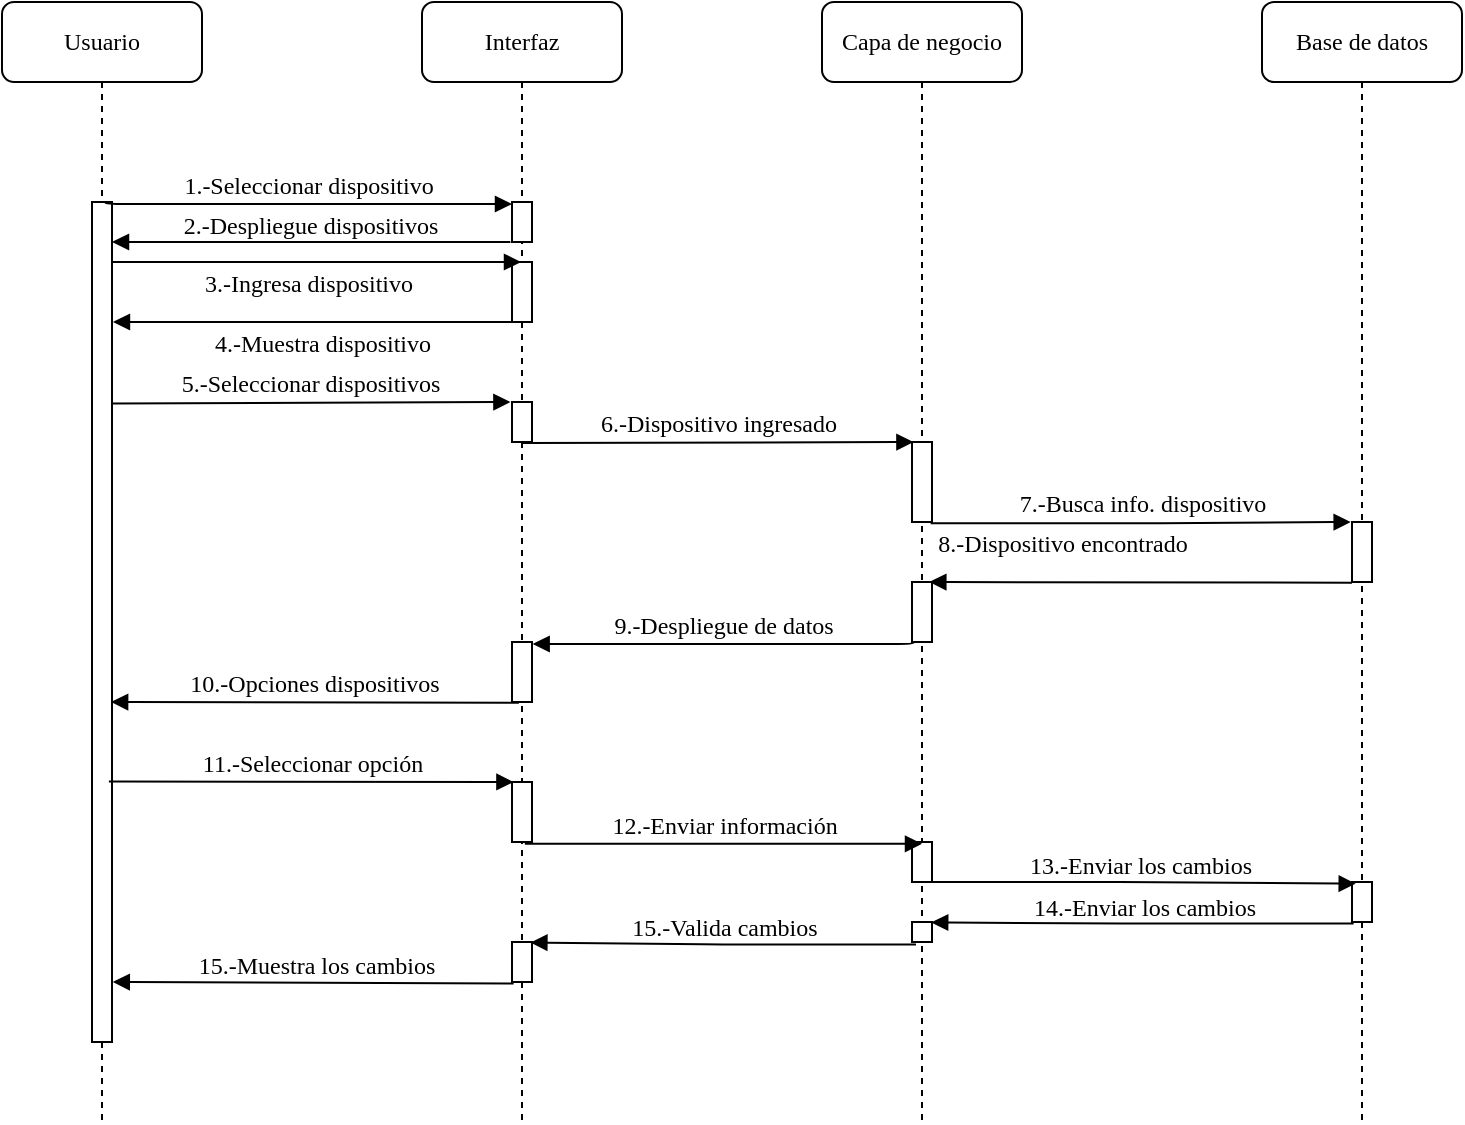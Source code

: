 <mxfile version="24.7.14">
  <diagram name="Página-1" id="OtzxL2xkk7ZxR9Ry71PF">
    <mxGraphModel grid="1" page="1" gridSize="10" guides="1" tooltips="1" connect="1" arrows="1" fold="1" pageScale="1" pageWidth="827" pageHeight="1169" math="0" shadow="0">
      <root>
        <mxCell id="0" />
        <mxCell id="1" parent="0" />
        <mxCell id="aKFApVmPosKBvD-4SY8B-1" value="Interfaz" style="shape=umlLifeline;perimeter=lifelinePerimeter;whiteSpace=wrap;html=1;container=1;collapsible=0;recursiveResize=0;outlineConnect=0;rounded=1;shadow=0;comic=0;labelBackgroundColor=none;strokeWidth=1;fontFamily=Verdana;fontSize=12;align=center;" vertex="1" parent="1">
          <mxGeometry x="400" y="40" width="100" height="560" as="geometry" />
        </mxCell>
        <mxCell id="aKFApVmPosKBvD-4SY8B-2" value="" style="html=1;points=[];perimeter=orthogonalPerimeter;rounded=0;shadow=0;comic=0;labelBackgroundColor=none;strokeWidth=1;fontFamily=Verdana;fontSize=12;align=center;" vertex="1" parent="aKFApVmPosKBvD-4SY8B-1">
          <mxGeometry x="45" y="100" width="10" height="20" as="geometry" />
        </mxCell>
        <mxCell id="aKFApVmPosKBvD-4SY8B-3" value="" style="html=1;points=[];perimeter=orthogonalPerimeter;rounded=0;shadow=0;comic=0;labelBackgroundColor=none;strokeWidth=1;fontFamily=Verdana;fontSize=12;align=center;" vertex="1" parent="aKFApVmPosKBvD-4SY8B-1">
          <mxGeometry x="45" y="130" width="10" height="30" as="geometry" />
        </mxCell>
        <mxCell id="aKFApVmPosKBvD-4SY8B-4" value="" style="html=1;points=[];perimeter=orthogonalPerimeter;rounded=0;shadow=0;comic=0;labelBackgroundColor=none;strokeWidth=1;fontFamily=Verdana;fontSize=12;align=center;" vertex="1" parent="aKFApVmPosKBvD-4SY8B-1">
          <mxGeometry x="45" y="320" width="10" height="30" as="geometry" />
        </mxCell>
        <mxCell id="aKFApVmPosKBvD-4SY8B-5" value="" style="html=1;points=[];perimeter=orthogonalPerimeter;rounded=0;shadow=0;comic=0;labelBackgroundColor=none;strokeWidth=1;fontFamily=Verdana;fontSize=12;align=center;" vertex="1" parent="aKFApVmPosKBvD-4SY8B-1">
          <mxGeometry x="45" y="200" width="10" height="20" as="geometry" />
        </mxCell>
        <mxCell id="aKFApVmPosKBvD-4SY8B-30" value="" style="html=1;points=[];perimeter=orthogonalPerimeter;rounded=0;shadow=0;comic=0;labelBackgroundColor=none;strokeWidth=1;fontFamily=Verdana;fontSize=12;align=center;" vertex="1" parent="aKFApVmPosKBvD-4SY8B-1">
          <mxGeometry x="45" y="390" width="10" height="30" as="geometry" />
        </mxCell>
        <mxCell id="aKFApVmPosKBvD-4SY8B-38" value="" style="html=1;points=[];perimeter=orthogonalPerimeter;rounded=0;shadow=0;comic=0;labelBackgroundColor=none;strokeWidth=1;fontFamily=Verdana;fontSize=12;align=center;" vertex="1" parent="aKFApVmPosKBvD-4SY8B-1">
          <mxGeometry x="45" y="470" width="10" height="20" as="geometry" />
        </mxCell>
        <mxCell id="aKFApVmPosKBvD-4SY8B-6" value="Capa de negocio" style="shape=umlLifeline;perimeter=lifelinePerimeter;whiteSpace=wrap;html=1;container=1;collapsible=0;recursiveResize=0;outlineConnect=0;rounded=1;shadow=0;comic=0;labelBackgroundColor=none;strokeWidth=1;fontFamily=Verdana;fontSize=12;align=center;" vertex="1" parent="1">
          <mxGeometry x="600" y="40" width="100" height="560" as="geometry" />
        </mxCell>
        <mxCell id="aKFApVmPosKBvD-4SY8B-7" value="" style="html=1;points=[];perimeter=orthogonalPerimeter;rounded=0;shadow=0;comic=0;labelBackgroundColor=none;strokeWidth=1;fontFamily=Verdana;fontSize=12;align=center;" vertex="1" parent="aKFApVmPosKBvD-4SY8B-6">
          <mxGeometry x="45" y="220" width="10" height="40" as="geometry" />
        </mxCell>
        <mxCell id="aKFApVmPosKBvD-4SY8B-10" value="" style="html=1;points=[];perimeter=orthogonalPerimeter;rounded=0;shadow=0;comic=0;labelBackgroundColor=none;strokeWidth=1;fontFamily=Verdana;fontSize=12;align=center;" vertex="1" parent="aKFApVmPosKBvD-4SY8B-6">
          <mxGeometry x="45" y="290" width="10" height="30" as="geometry" />
        </mxCell>
        <mxCell id="aKFApVmPosKBvD-4SY8B-32" value="" style="html=1;points=[];perimeter=orthogonalPerimeter;rounded=0;shadow=0;comic=0;labelBackgroundColor=none;strokeWidth=1;fontFamily=Verdana;fontSize=12;align=center;" vertex="1" parent="aKFApVmPosKBvD-4SY8B-6">
          <mxGeometry x="45" y="420" width="10" height="20" as="geometry" />
        </mxCell>
        <mxCell id="aKFApVmPosKBvD-4SY8B-36" value="" style="html=1;points=[];perimeter=orthogonalPerimeter;rounded=0;shadow=0;comic=0;labelBackgroundColor=none;strokeWidth=1;fontFamily=Verdana;fontSize=12;align=center;" vertex="1" parent="aKFApVmPosKBvD-4SY8B-6">
          <mxGeometry x="45" y="460" width="10" height="10" as="geometry" />
        </mxCell>
        <mxCell id="aKFApVmPosKBvD-4SY8B-11" value="Base de datos" style="shape=umlLifeline;perimeter=lifelinePerimeter;whiteSpace=wrap;html=1;container=1;collapsible=0;recursiveResize=0;outlineConnect=0;rounded=1;shadow=0;comic=0;labelBackgroundColor=none;strokeWidth=1;fontFamily=Verdana;fontSize=12;align=center;" vertex="1" parent="1">
          <mxGeometry x="820" y="40" width="100" height="560" as="geometry" />
        </mxCell>
        <mxCell id="aKFApVmPosKBvD-4SY8B-12" value="" style="html=1;points=[];perimeter=orthogonalPerimeter;rounded=0;shadow=0;comic=0;labelBackgroundColor=none;strokeWidth=1;fontFamily=Verdana;fontSize=12;align=center;" vertex="1" parent="aKFApVmPosKBvD-4SY8B-11">
          <mxGeometry x="45" y="260" width="10" height="30" as="geometry" />
        </mxCell>
        <mxCell id="aKFApVmPosKBvD-4SY8B-34" value="" style="html=1;points=[];perimeter=orthogonalPerimeter;rounded=0;shadow=0;comic=0;labelBackgroundColor=none;strokeWidth=1;fontFamily=Verdana;fontSize=12;align=center;" vertex="1" parent="aKFApVmPosKBvD-4SY8B-11">
          <mxGeometry x="45" y="440" width="10" height="20" as="geometry" />
        </mxCell>
        <mxCell id="aKFApVmPosKBvD-4SY8B-13" value="Usuario" style="shape=umlLifeline;perimeter=lifelinePerimeter;whiteSpace=wrap;html=1;container=1;collapsible=0;recursiveResize=0;outlineConnect=0;rounded=1;shadow=0;comic=0;labelBackgroundColor=none;strokeWidth=1;fontFamily=Verdana;fontSize=12;align=center;" vertex="1" parent="1">
          <mxGeometry x="190" y="40" width="100" height="560" as="geometry" />
        </mxCell>
        <mxCell id="aKFApVmPosKBvD-4SY8B-14" value="" style="html=1;points=[];perimeter=orthogonalPerimeter;rounded=0;shadow=0;comic=0;labelBackgroundColor=none;strokeWidth=1;fontFamily=Verdana;fontSize=12;align=center;" vertex="1" parent="aKFApVmPosKBvD-4SY8B-13">
          <mxGeometry x="45" y="100" width="10" height="420" as="geometry" />
        </mxCell>
        <mxCell id="aKFApVmPosKBvD-4SY8B-15" value="1.-Seleccionar dispositivo" style="html=1;verticalAlign=bottom;endArrow=block;entryX=0;entryY=0;labelBackgroundColor=none;fontFamily=Verdana;fontSize=12;edgeStyle=elbowEdgeStyle;elbow=vertical;exitX=0.68;exitY=-0.003;exitDx=0;exitDy=0;exitPerimeter=0;" edge="1" parent="1">
          <mxGeometry relative="1" as="geometry">
            <mxPoint x="241.8" y="140" as="sourcePoint" />
            <mxPoint as="offset" />
            <mxPoint x="445" y="141.5" as="targetPoint" />
          </mxGeometry>
        </mxCell>
        <mxCell id="aKFApVmPosKBvD-4SY8B-19" value="3.-Ingresa dispositivo" style="html=1;verticalAlign=bottom;endArrow=block;labelBackgroundColor=none;fontFamily=Verdana;fontSize=12;edgeStyle=elbowEdgeStyle;elbow=vertical;exitX=0.96;exitY=0.118;exitDx=0;exitDy=0;exitPerimeter=0;" edge="1" parent="1">
          <mxGeometry x="-0.041" y="-20" relative="1" as="geometry">
            <mxPoint x="244.6" y="170.01" as="sourcePoint" />
            <mxPoint x="449.5" y="170" as="targetPoint" />
            <mxPoint as="offset" />
          </mxGeometry>
        </mxCell>
        <mxCell id="aKFApVmPosKBvD-4SY8B-20" value="9.-Despliegue de datos&amp;nbsp;" style="html=1;verticalAlign=bottom;endArrow=block;labelBackgroundColor=none;fontFamily=Verdana;fontSize=12;edgeStyle=elbowEdgeStyle;elbow=vertical;exitX=0.105;exitY=0.983;exitDx=0;exitDy=0;exitPerimeter=0;entryX=1.033;entryY=0.033;entryDx=0;entryDy=0;entryPerimeter=0;" edge="1" parent="1" source="aKFApVmPosKBvD-4SY8B-10" target="aKFApVmPosKBvD-4SY8B-4">
          <mxGeometry relative="1" as="geometry">
            <mxPoint x="640" y="360" as="sourcePoint" />
            <Array as="points">
              <mxPoint x="565.4" y="361" />
            </Array>
            <mxPoint x="510" y="361" as="targetPoint" />
          </mxGeometry>
        </mxCell>
        <mxCell id="aKFApVmPosKBvD-4SY8B-21" value="2.-Despliegue dispositivos" style="html=1;verticalAlign=bottom;endArrow=block;labelBackgroundColor=none;fontFamily=Verdana;fontSize=12;edgeStyle=elbowEdgeStyle;elbow=vertical;exitX=-0.08;exitY=1;exitDx=0;exitDy=0;exitPerimeter=0;" edge="1" parent="1" source="aKFApVmPosKBvD-4SY8B-2" target="aKFApVmPosKBvD-4SY8B-14">
          <mxGeometry x="0.003" y="1" relative="1" as="geometry">
            <mxPoint x="454.67" y="161.09" as="sourcePoint" />
            <mxPoint x="270" y="160" as="targetPoint" />
            <mxPoint as="offset" />
            <Array as="points">
              <mxPoint x="340" y="160" />
            </Array>
          </mxGeometry>
        </mxCell>
        <mxCell id="aKFApVmPosKBvD-4SY8B-22" value="4.-Muestra dispositivo" style="html=1;verticalAlign=bottom;endArrow=block;labelBackgroundColor=none;fontFamily=Verdana;fontSize=12;edgeStyle=elbowEdgeStyle;elbow=vertical;exitX=-0.04;exitY=1;exitDx=0;exitDy=0;exitPerimeter=0;entryX=1.048;entryY=0.143;entryDx=0;entryDy=0;entryPerimeter=0;" edge="1" parent="1" source="aKFApVmPosKBvD-4SY8B-3" target="aKFApVmPosKBvD-4SY8B-14">
          <mxGeometry x="-0.05" y="20" relative="1" as="geometry">
            <mxPoint x="449.0" y="201.09" as="sourcePoint" />
            <mxPoint x="260" y="200" as="targetPoint" />
            <mxPoint as="offset" />
            <Array as="points">
              <mxPoint x="260" y="200" />
            </Array>
          </mxGeometry>
        </mxCell>
        <mxCell id="aKFApVmPosKBvD-4SY8B-23" value="5.-Seleccionar dispositivos" style="html=1;verticalAlign=bottom;endArrow=block;labelBackgroundColor=none;fontFamily=Verdana;fontSize=12;edgeStyle=elbowEdgeStyle;elbow=vertical;entryX=-0.08;entryY=0;entryDx=0;entryDy=0;entryPerimeter=0;exitX=1.014;exitY=0.24;exitDx=0;exitDy=0;exitPerimeter=0;" edge="1" parent="1" source="aKFApVmPosKBvD-4SY8B-14" target="aKFApVmPosKBvD-4SY8B-5">
          <mxGeometry relative="1" as="geometry">
            <mxPoint x="300" y="240" as="sourcePoint" />
            <mxPoint as="offset" />
            <mxPoint x="410" y="240" as="targetPoint" />
            <Array as="points">
              <mxPoint x="340" y="240" />
            </Array>
          </mxGeometry>
        </mxCell>
        <mxCell id="aKFApVmPosKBvD-4SY8B-24" value="6.-Dispositivo ingresado" style="html=1;verticalAlign=bottom;endArrow=block;labelBackgroundColor=none;fontFamily=Verdana;fontSize=12;edgeStyle=elbowEdgeStyle;elbow=vertical;exitX=1.057;exitY=0.321;exitDx=0;exitDy=0;exitPerimeter=0;entryX=0.071;entryY=0.043;entryDx=0;entryDy=0;entryPerimeter=0;" edge="1" parent="1">
          <mxGeometry x="-0.001" relative="1" as="geometry">
            <mxPoint x="450.0" y="260.5" as="sourcePoint" />
            <mxPoint as="offset" />
            <mxPoint x="645.71" y="260.86" as="targetPoint" />
            <Array as="points">
              <mxPoint x="544.43" y="260" />
            </Array>
          </mxGeometry>
        </mxCell>
        <mxCell id="aKFApVmPosKBvD-4SY8B-25" value="7.-Busca info. dispositivo" style="html=1;verticalAlign=bottom;endArrow=block;labelBackgroundColor=none;fontFamily=Verdana;fontSize=12;edgeStyle=elbowEdgeStyle;elbow=vertical;exitX=0.933;exitY=1.017;exitDx=0;exitDy=0;exitPerimeter=0;entryX=-0.067;entryY=0;entryDx=0;entryDy=0;entryPerimeter=0;" edge="1" parent="1" source="aKFApVmPosKBvD-4SY8B-7" target="aKFApVmPosKBvD-4SY8B-12">
          <mxGeometry x="0.01" relative="1" as="geometry">
            <mxPoint x="656" y="280" as="sourcePoint" />
            <mxPoint as="offset" />
            <mxPoint x="855.57" y="280.85" as="targetPoint" />
          </mxGeometry>
        </mxCell>
        <mxCell id="aKFApVmPosKBvD-4SY8B-26" value="10.-Opciones dispositivos" style="html=1;verticalAlign=bottom;endArrow=block;labelBackgroundColor=none;fontFamily=Verdana;fontSize=12;edgeStyle=elbowEdgeStyle;elbow=vertical;exitX=0.343;exitY=1.014;exitDx=0;exitDy=0;exitPerimeter=0;entryX=0.957;entryY=0.597;entryDx=0;entryDy=0;entryPerimeter=0;" edge="1" parent="1" source="aKFApVmPosKBvD-4SY8B-4" target="aKFApVmPosKBvD-4SY8B-14">
          <mxGeometry x="0.0" relative="1" as="geometry">
            <mxPoint x="414" y="440.05" as="sourcePoint" />
            <Array as="points">
              <mxPoint x="350" y="390" />
            </Array>
            <mxPoint x="260" y="390" as="targetPoint" />
            <mxPoint as="offset" />
          </mxGeometry>
        </mxCell>
        <mxCell id="aKFApVmPosKBvD-4SY8B-27" value="8.-Dispositivo encontrado" style="html=1;verticalAlign=bottom;endArrow=block;labelBackgroundColor=none;fontFamily=Verdana;fontSize=12;edgeStyle=elbowEdgeStyle;elbow=vertical;exitX=0;exitY=1.011;exitDx=0;exitDy=0;exitPerimeter=0;entryX=0.867;entryY=0.033;entryDx=0;entryDy=0;entryPerimeter=0;" edge="1" parent="1" source="aKFApVmPosKBvD-4SY8B-12" target="aKFApVmPosKBvD-4SY8B-10">
          <mxGeometry x="0.367" y="-10" relative="1" as="geometry">
            <mxPoint x="857" y="329" as="sourcePoint" />
            <Array as="points">
              <mxPoint x="782.4" y="330" />
            </Array>
            <mxPoint x="700" y="330" as="targetPoint" />
            <mxPoint as="offset" />
          </mxGeometry>
        </mxCell>
        <mxCell id="aKFApVmPosKBvD-4SY8B-29" value="11.-Seleccionar opción" style="html=1;verticalAlign=bottom;endArrow=block;labelBackgroundColor=none;fontFamily=Verdana;fontSize=12;edgeStyle=elbowEdgeStyle;elbow=vertical;entryX=0.071;entryY=-0.019;entryDx=0;entryDy=0;entryPerimeter=0;exitX=0.843;exitY=0.69;exitDx=0;exitDy=0;exitPerimeter=0;" edge="1" parent="1" source="aKFApVmPosKBvD-4SY8B-14" target="aKFApVmPosKBvD-4SY8B-30">
          <mxGeometry relative="1" as="geometry">
            <mxPoint x="250" y="430" as="sourcePoint" />
            <mxPoint as="offset" />
            <mxPoint x="429" y="430" as="targetPoint" />
            <Array as="points">
              <mxPoint x="325" y="430" />
            </Array>
          </mxGeometry>
        </mxCell>
        <mxCell id="aKFApVmPosKBvD-4SY8B-31" value="12.-Enviar información" style="html=1;verticalAlign=bottom;endArrow=block;labelBackgroundColor=none;fontFamily=Verdana;fontSize=12;edgeStyle=elbowEdgeStyle;elbow=vertical;exitX=0.643;exitY=1.029;exitDx=0;exitDy=0;exitPerimeter=0;entryX=0.5;entryY=0.044;entryDx=0;entryDy=0;entryPerimeter=0;" edge="1" parent="1" source="aKFApVmPosKBvD-4SY8B-30" target="aKFApVmPosKBvD-4SY8B-32">
          <mxGeometry relative="1" as="geometry">
            <mxPoint x="460" y="461" as="sourcePoint" />
            <mxPoint as="offset" />
            <mxPoint x="618" y="460" as="targetPoint" />
            <Array as="points" />
          </mxGeometry>
        </mxCell>
        <mxCell id="aKFApVmPosKBvD-4SY8B-33" value="13.-Enviar los cambios" style="html=1;verticalAlign=bottom;endArrow=block;labelBackgroundColor=none;fontFamily=Verdana;fontSize=12;edgeStyle=elbowEdgeStyle;elbow=vertical;exitX=0.5;exitY=1;exitDx=0;exitDy=0;exitPerimeter=0;entryX=0.186;entryY=0.043;entryDx=0;entryDy=0;entryPerimeter=0;" edge="1" parent="1" source="aKFApVmPosKBvD-4SY8B-32" target="aKFApVmPosKBvD-4SY8B-34">
          <mxGeometry relative="1" as="geometry">
            <mxPoint x="660" y="480" as="sourcePoint" />
            <mxPoint as="offset" />
            <mxPoint x="840" y="480" as="targetPoint" />
            <Array as="points" />
          </mxGeometry>
        </mxCell>
        <mxCell id="aKFApVmPosKBvD-4SY8B-35" value="14.-Enviar los cambios" style="html=1;verticalAlign=bottom;endArrow=block;labelBackgroundColor=none;fontFamily=Verdana;fontSize=12;edgeStyle=elbowEdgeStyle;elbow=vertical;exitX=0.08;exitY=1.04;exitDx=0;exitDy=0;exitPerimeter=0;entryX=0.96;entryY=0.02;entryDx=0;entryDy=0;entryPerimeter=0;" edge="1" parent="1" source="aKFApVmPosKBvD-4SY8B-34" target="aKFApVmPosKBvD-4SY8B-36">
          <mxGeometry x="-0.009" y="1" relative="1" as="geometry">
            <mxPoint x="861" y="500" as="sourcePoint" />
            <Array as="points" />
            <mxPoint x="660" y="500" as="targetPoint" />
            <mxPoint as="offset" />
          </mxGeometry>
        </mxCell>
        <mxCell id="aKFApVmPosKBvD-4SY8B-37" value="15.-Valida cambios" style="html=1;verticalAlign=bottom;endArrow=block;labelBackgroundColor=none;fontFamily=Verdana;fontSize=12;edgeStyle=elbowEdgeStyle;elbow=vertical;exitX=0.2;exitY=1.12;exitDx=0;exitDy=0;exitPerimeter=0;entryX=0.92;entryY=0.013;entryDx=0;entryDy=0;entryPerimeter=0;" edge="1" parent="1" source="aKFApVmPosKBvD-4SY8B-36" target="aKFApVmPosKBvD-4SY8B-38">
          <mxGeometry x="-0.009" y="1" relative="1" as="geometry">
            <mxPoint x="645" y="510" as="sourcePoint" />
            <Array as="points" />
            <mxPoint x="500" y="510" as="targetPoint" />
            <mxPoint as="offset" />
          </mxGeometry>
        </mxCell>
        <mxCell id="aKFApVmPosKBvD-4SY8B-39" value="15.-Muestra los cambios" style="html=1;verticalAlign=bottom;endArrow=block;labelBackgroundColor=none;fontFamily=Verdana;fontSize=12;edgeStyle=elbowEdgeStyle;elbow=vertical;exitX=0.08;exitY=1.04;exitDx=0;exitDy=0;exitPerimeter=0;entryX=1.04;entryY=0.927;entryDx=0;entryDy=0;entryPerimeter=0;" edge="1" parent="1" source="aKFApVmPosKBvD-4SY8B-38" target="aKFApVmPosKBvD-4SY8B-14">
          <mxGeometry x="-0.009" y="1" relative="1" as="geometry">
            <mxPoint x="443" y="531" as="sourcePoint" />
            <Array as="points" />
            <mxPoint x="250" y="530" as="targetPoint" />
            <mxPoint as="offset" />
          </mxGeometry>
        </mxCell>
      </root>
    </mxGraphModel>
  </diagram>
</mxfile>
